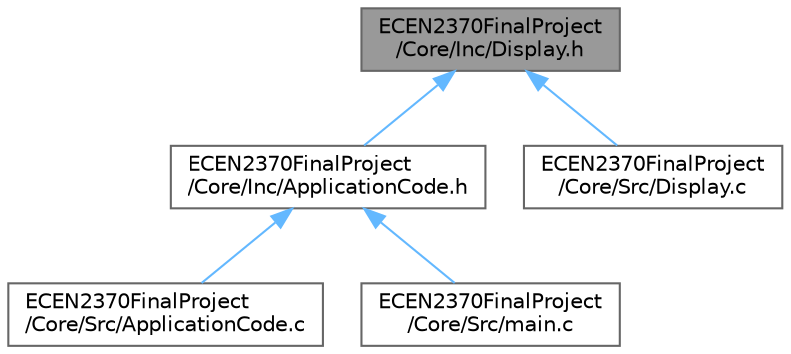 digraph "ECEN2370FinalProject/Core/Inc/Display.h"
{
 // LATEX_PDF_SIZE
  bgcolor="transparent";
  edge [fontname=Helvetica,fontsize=10,labelfontname=Helvetica,labelfontsize=10];
  node [fontname=Helvetica,fontsize=10,shape=box,height=0.2,width=0.4];
  Node1 [id="Node000001",label="ECEN2370FinalProject\l/Core/Inc/Display.h",height=0.2,width=0.4,color="gray40", fillcolor="grey60", style="filled", fontcolor="black",tooltip="Programs the display to output various screens."];
  Node1 -> Node2 [id="edge1_Node000001_Node000002",dir="back",color="steelblue1",style="solid",tooltip=" "];
  Node2 [id="Node000002",label="ECEN2370FinalProject\l/Core/Inc/ApplicationCode.h",height=0.2,width=0.4,color="grey40", fillcolor="white", style="filled",URL="$_application_code_8h.html",tooltip="runs the game and stores static game variables"];
  Node2 -> Node3 [id="edge2_Node000002_Node000003",dir="back",color="steelblue1",style="solid",tooltip=" "];
  Node3 [id="Node000003",label="ECEN2370FinalProject\l/Core/Src/ApplicationCode.c",height=0.2,width=0.4,color="grey40", fillcolor="white", style="filled",URL="$_application_code_8c.html",tooltip=" "];
  Node2 -> Node4 [id="edge3_Node000002_Node000004",dir="back",color="steelblue1",style="solid",tooltip=" "];
  Node4 [id="Node000004",label="ECEN2370FinalProject\l/Core/Src/main.c",height=0.2,width=0.4,color="grey40", fillcolor="white", style="filled",URL="$main_8c.html",tooltip=": Main program body"];
  Node1 -> Node5 [id="edge4_Node000001_Node000005",dir="back",color="steelblue1",style="solid",tooltip=" "];
  Node5 [id="Node000005",label="ECEN2370FinalProject\l/Core/Src/Display.c",height=0.2,width=0.4,color="grey40", fillcolor="white", style="filled",URL="$_display_8c.html",tooltip=" "];
}
